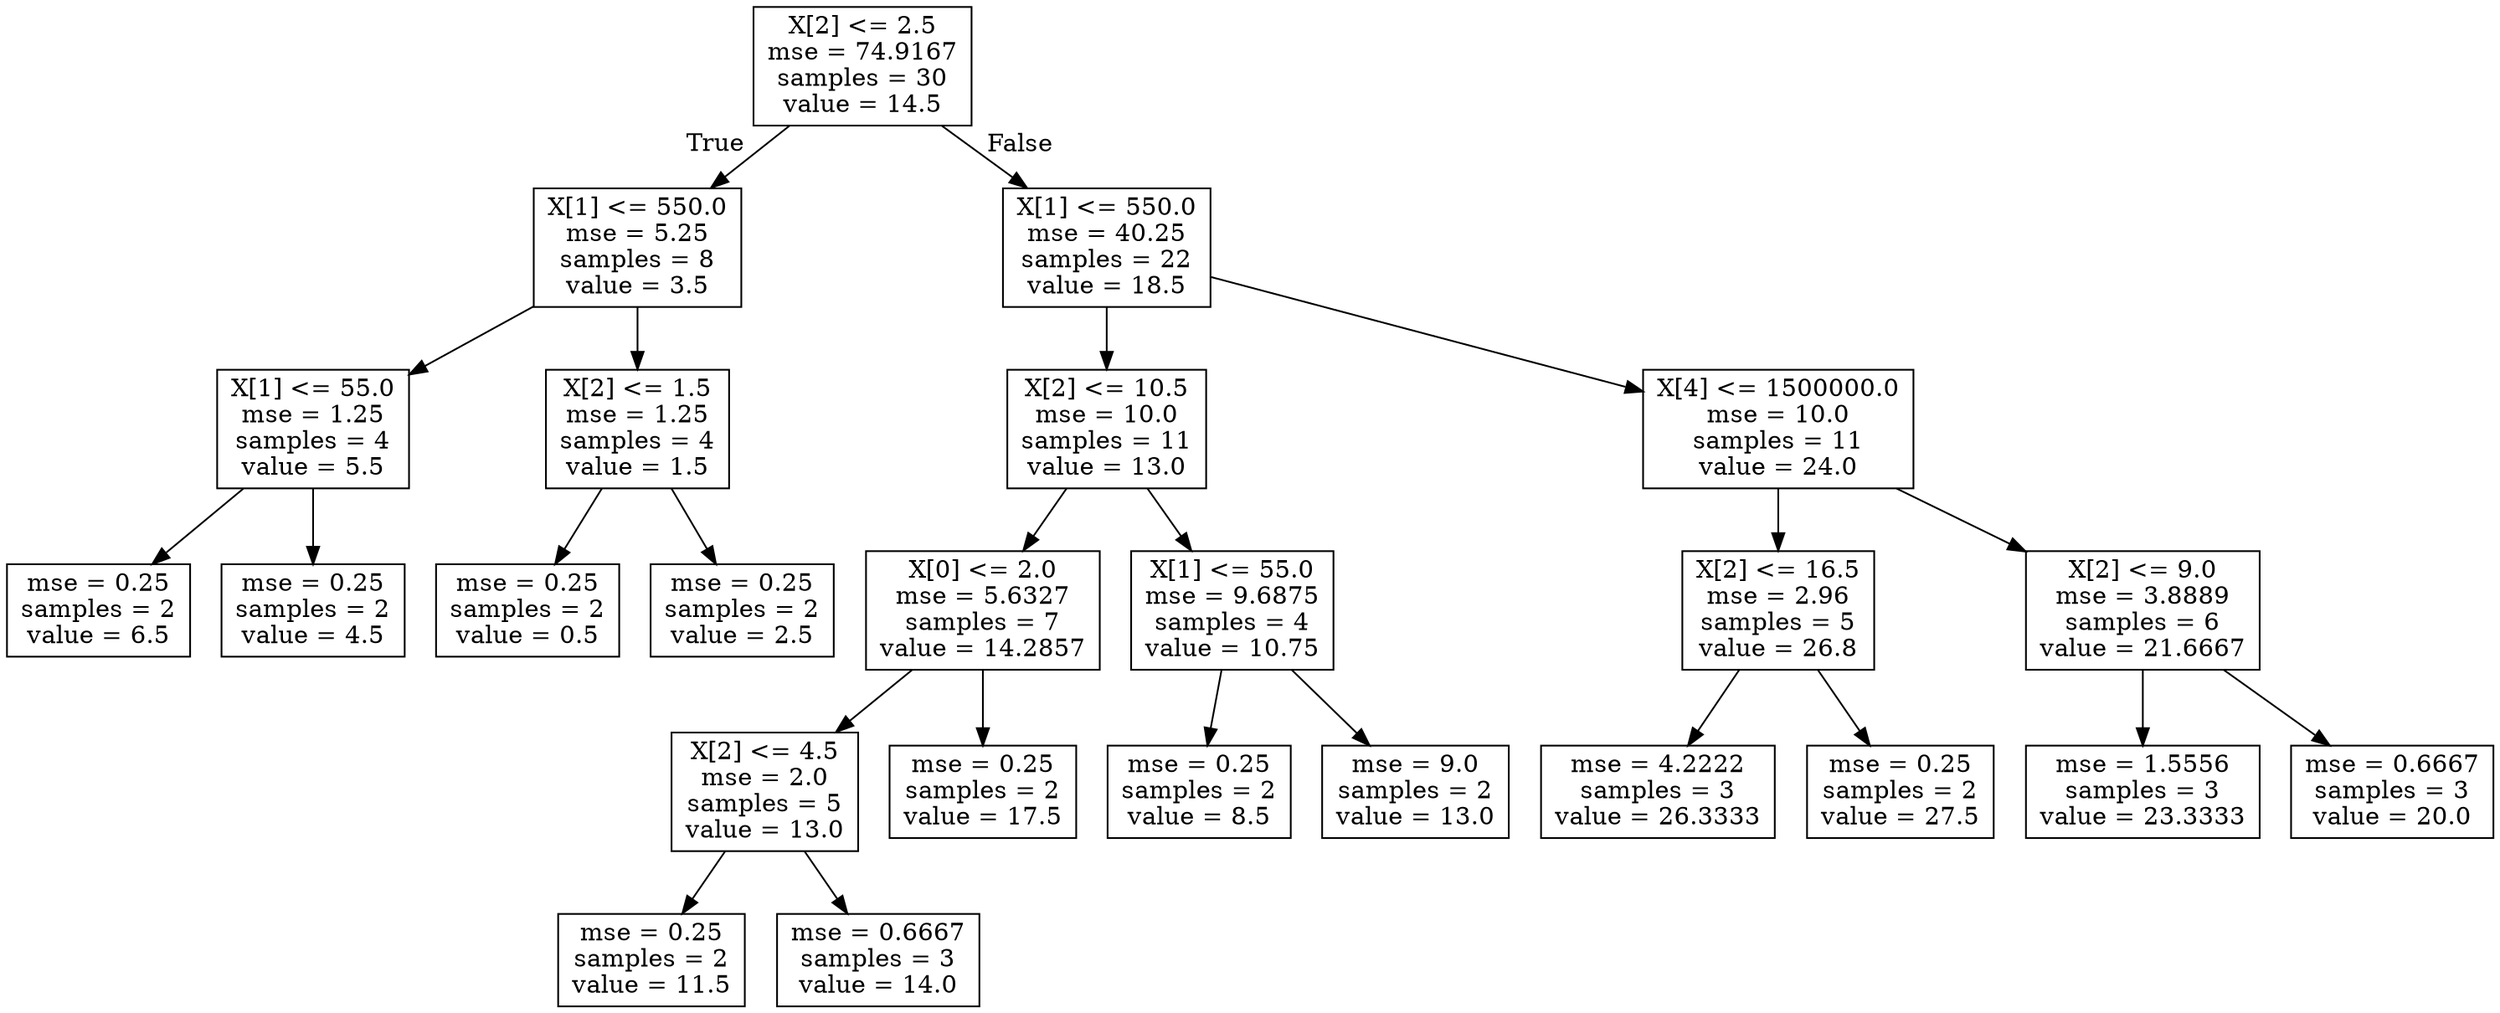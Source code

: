 digraph Tree {
node [shape=box] ;
0 [label="X[2] <= 2.5\nmse = 74.9167\nsamples = 30\nvalue = 14.5"] ;
1 [label="X[1] <= 550.0\nmse = 5.25\nsamples = 8\nvalue = 3.5"] ;
0 -> 1 [labeldistance=2.5, labelangle=45, headlabel="True"] ;
2 [label="X[1] <= 55.0\nmse = 1.25\nsamples = 4\nvalue = 5.5"] ;
1 -> 2 ;
3 [label="mse = 0.25\nsamples = 2\nvalue = 6.5"] ;
2 -> 3 ;
4 [label="mse = 0.25\nsamples = 2\nvalue = 4.5"] ;
2 -> 4 ;
5 [label="X[2] <= 1.5\nmse = 1.25\nsamples = 4\nvalue = 1.5"] ;
1 -> 5 ;
6 [label="mse = 0.25\nsamples = 2\nvalue = 0.5"] ;
5 -> 6 ;
7 [label="mse = 0.25\nsamples = 2\nvalue = 2.5"] ;
5 -> 7 ;
8 [label="X[1] <= 550.0\nmse = 40.25\nsamples = 22\nvalue = 18.5"] ;
0 -> 8 [labeldistance=2.5, labelangle=-45, headlabel="False"] ;
9 [label="X[2] <= 10.5\nmse = 10.0\nsamples = 11\nvalue = 13.0"] ;
8 -> 9 ;
10 [label="X[0] <= 2.0\nmse = 5.6327\nsamples = 7\nvalue = 14.2857"] ;
9 -> 10 ;
11 [label="X[2] <= 4.5\nmse = 2.0\nsamples = 5\nvalue = 13.0"] ;
10 -> 11 ;
12 [label="mse = 0.25\nsamples = 2\nvalue = 11.5"] ;
11 -> 12 ;
13 [label="mse = 0.6667\nsamples = 3\nvalue = 14.0"] ;
11 -> 13 ;
14 [label="mse = 0.25\nsamples = 2\nvalue = 17.5"] ;
10 -> 14 ;
15 [label="X[1] <= 55.0\nmse = 9.6875\nsamples = 4\nvalue = 10.75"] ;
9 -> 15 ;
16 [label="mse = 0.25\nsamples = 2\nvalue = 8.5"] ;
15 -> 16 ;
17 [label="mse = 9.0\nsamples = 2\nvalue = 13.0"] ;
15 -> 17 ;
18 [label="X[4] <= 1500000.0\nmse = 10.0\nsamples = 11\nvalue = 24.0"] ;
8 -> 18 ;
19 [label="X[2] <= 16.5\nmse = 2.96\nsamples = 5\nvalue = 26.8"] ;
18 -> 19 ;
20 [label="mse = 4.2222\nsamples = 3\nvalue = 26.3333"] ;
19 -> 20 ;
21 [label="mse = 0.25\nsamples = 2\nvalue = 27.5"] ;
19 -> 21 ;
22 [label="X[2] <= 9.0\nmse = 3.8889\nsamples = 6\nvalue = 21.6667"] ;
18 -> 22 ;
23 [label="mse = 1.5556\nsamples = 3\nvalue = 23.3333"] ;
22 -> 23 ;
24 [label="mse = 0.6667\nsamples = 3\nvalue = 20.0"] ;
22 -> 24 ;
}